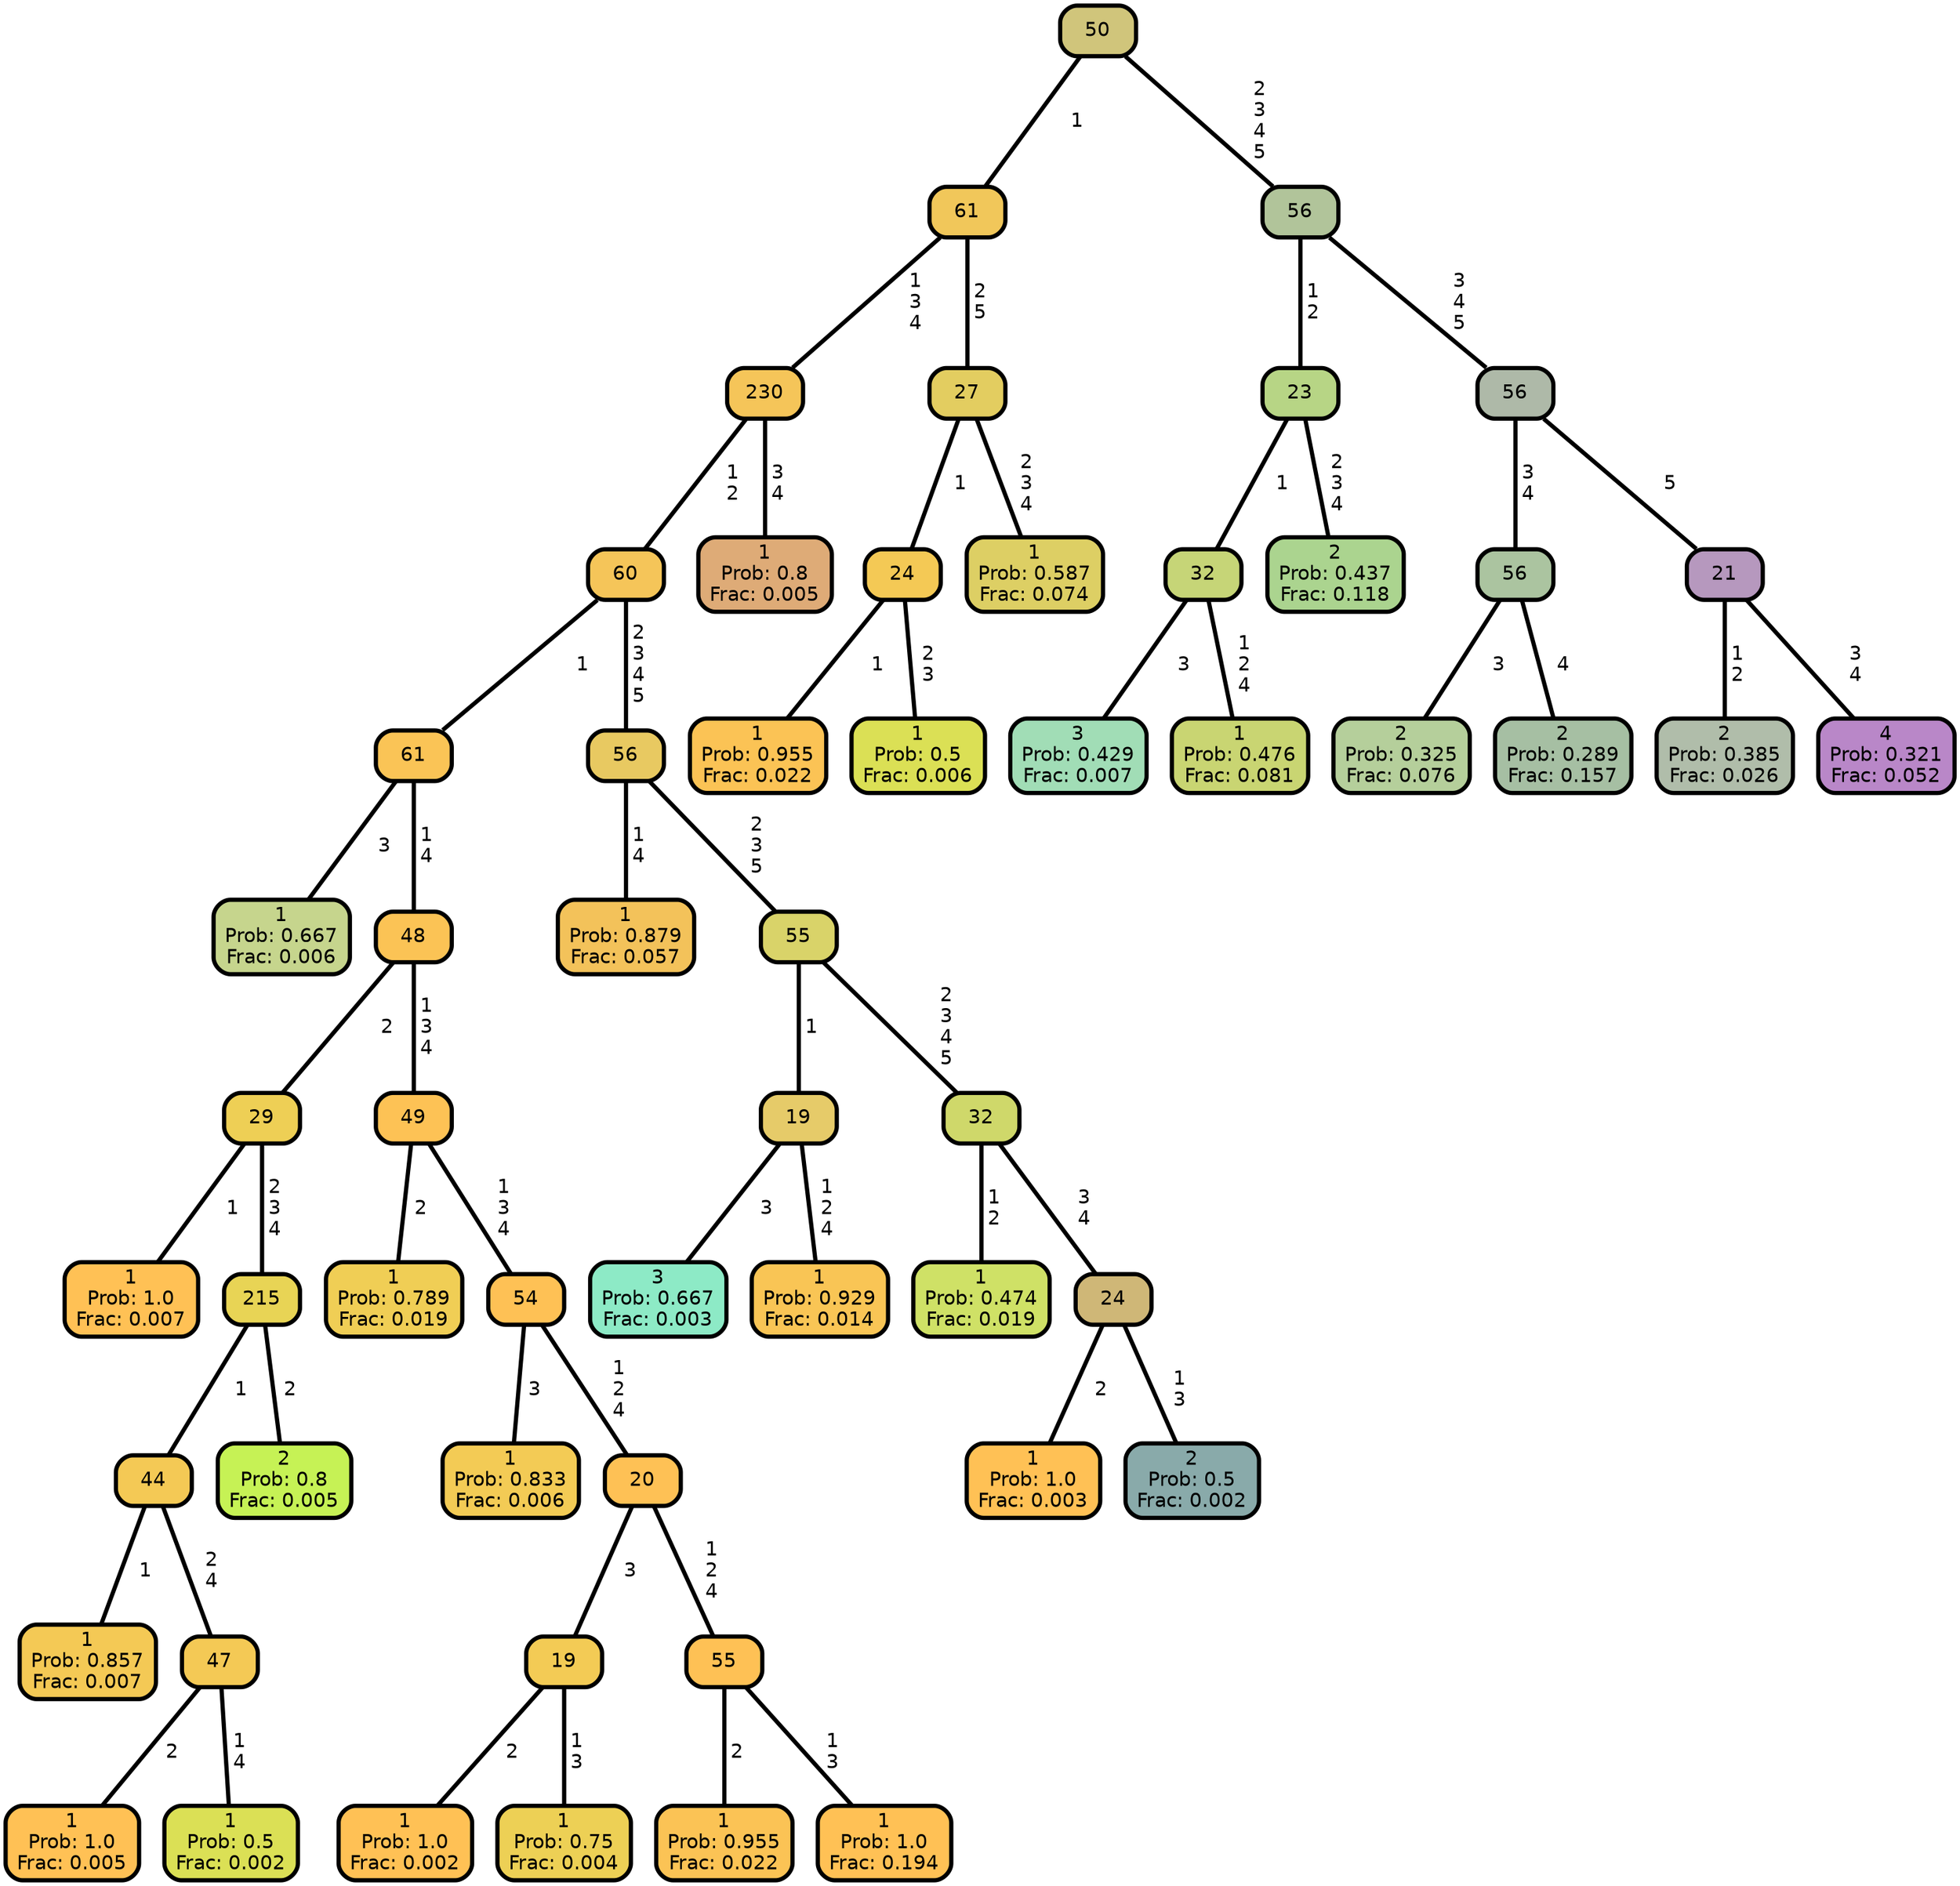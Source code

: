 graph Tree {
node [shape=box, style="filled, rounded",color="black",penwidth="3",fontcolor="black",                 fontname=helvetica] ;
graph [ranksep="0 equally", splines=straight,                 bgcolor=transparent, dpi=200] ;
edge [fontname=helvetica, color=black] ;
0 [label="1
Prob: 0.667
Frac: 0.006", fillcolor="#c6d58d"] ;
1 [label="61", fillcolor="#fac456"] ;
2 [label="1
Prob: 1.0
Frac: 0.007", fillcolor="#ffc155"] ;
3 [label="29", fillcolor="#eecf55"] ;
4 [label="1
Prob: 0.857
Frac: 0.007", fillcolor="#f4c955"] ;
5 [label="44", fillcolor="#f4c955"] ;
6 [label="1
Prob: 1.0
Frac: 0.005", fillcolor="#ffc155"] ;
7 [label="47", fillcolor="#f4c955"] ;
8 [label="1
Prob: 0.5
Frac: 0.002", fillcolor="#dbe055"] ;
9 [label="215", fillcolor="#e8d455"] ;
10 [label="2
Prob: 0.8
Frac: 0.005", fillcolor="#c6f255"] ;
11 [label="48", fillcolor="#fbc355"] ;
12 [label="1
Prob: 0.789
Frac: 0.019", fillcolor="#f0ce55"] ;
13 [label="49", fillcolor="#fdc255"] ;
14 [label="1
Prob: 0.833
Frac: 0.006", fillcolor="#f3cb55"] ;
15 [label="54", fillcolor="#fec155"] ;
16 [label="1
Prob: 1.0
Frac: 0.002", fillcolor="#ffc155"] ;
17 [label="19", fillcolor="#f3cb55"] ;
18 [label="1
Prob: 0.75
Frac: 0.004", fillcolor="#edd055"] ;
19 [label="20", fillcolor="#fec155"] ;
20 [label="1
Prob: 0.955
Frac: 0.022", fillcolor="#fbc355"] ;
21 [label="55", fillcolor="#fec155"] ;
22 [label="1
Prob: 1.0
Frac: 0.194", fillcolor="#ffc155"] ;
23 [label="60", fillcolor="#f5c559"] ;
24 [label="1
Prob: 0.879
Frac: 0.057", fillcolor="#f3c25a"] ;
25 [label="56", fillcolor="#e8c961"] ;
26 [label="3
Prob: 0.667
Frac: 0.003", fillcolor="#8deac6"] ;
27 [label="19", fillcolor="#e6cb69"] ;
28 [label="1
Prob: 0.929
Frac: 0.014", fillcolor="#f9c555"] ;
29 [label="55", fillcolor="#d9d369"] ;
30 [label="1
Prob: 0.474
Frac: 0.019", fillcolor="#cfe166"] ;
31 [label="32", fillcolor="#cfd86a"] ;
32 [label="1
Prob: 1.0
Frac: 0.003", fillcolor="#ffc155"] ;
33 [label="24", fillcolor="#cfb777"] ;
34 [label="2
Prob: 0.5
Frac: 0.002", fillcolor="#89aaaa"] ;
35 [label="230", fillcolor="#f5c559"] ;
36 [label="1
Prob: 0.8
Frac: 0.005", fillcolor="#deab77"] ;
37 [label="61", fillcolor="#f1c75a"] ;
38 [label="1
Prob: 0.955
Frac: 0.022", fillcolor="#fbc355"] ;
39 [label="24", fillcolor="#f4c955"] ;
40 [label="1
Prob: 0.5
Frac: 0.006", fillcolor="#dbe055"] ;
41 [label="27", fillcolor="#e3cd60"] ;
42 [label="1
Prob: 0.587
Frac: 0.074", fillcolor="#ddcf64"] ;
43 [label="50", fillcolor="#d0c57b"] ;
44 [label="3
Prob: 0.429
Frac: 0.007", fillcolor="#a1ddb6"] ;
45 [label="32", fillcolor="#c6d577"] ;
46 [label="1
Prob: 0.476
Frac: 0.081", fillcolor="#c9d572"] ;
47 [label="23", fillcolor="#b7d585"] ;
48 [label="2
Prob: 0.437
Frac: 0.118", fillcolor="#abd48f"] ;
49 [label="56", fillcolor="#b1c49a"] ;
50 [label="2
Prob: 0.325
Frac: 0.076", fillcolor="#b5cf9b"] ;
51 [label="56", fillcolor="#abc4a0"] ;
52 [label="2
Prob: 0.289
Frac: 0.157", fillcolor="#a6bfa3"] ;
53 [label="56", fillcolor="#aeb9a8"] ;
54 [label="2
Prob: 0.385
Frac: 0.026", fillcolor="#b0bdaa"] ;
55 [label="21", fillcolor="#b698be"] ;
56 [label="4
Prob: 0.321
Frac: 0.052", fillcolor="#b987c8"] ;
1 -- 0 [label=" 3",penwidth=3] ;
1 -- 11 [label=" 1\n 4",penwidth=3] ;
3 -- 2 [label=" 1",penwidth=3] ;
3 -- 9 [label=" 2\n 3\n 4",penwidth=3] ;
5 -- 4 [label=" 1",penwidth=3] ;
5 -- 7 [label=" 2\n 4",penwidth=3] ;
7 -- 6 [label=" 2",penwidth=3] ;
7 -- 8 [label=" 1\n 4",penwidth=3] ;
9 -- 5 [label=" 1",penwidth=3] ;
9 -- 10 [label=" 2",penwidth=3] ;
11 -- 3 [label=" 2",penwidth=3] ;
11 -- 13 [label=" 1\n 3\n 4",penwidth=3] ;
13 -- 12 [label=" 2",penwidth=3] ;
13 -- 15 [label=" 1\n 3\n 4",penwidth=3] ;
15 -- 14 [label=" 3",penwidth=3] ;
15 -- 19 [label=" 1\n 2\n 4",penwidth=3] ;
17 -- 16 [label=" 2",penwidth=3] ;
17 -- 18 [label=" 1\n 3",penwidth=3] ;
19 -- 17 [label=" 3",penwidth=3] ;
19 -- 21 [label=" 1\n 2\n 4",penwidth=3] ;
21 -- 20 [label=" 2",penwidth=3] ;
21 -- 22 [label=" 1\n 3",penwidth=3] ;
23 -- 1 [label=" 1",penwidth=3] ;
23 -- 25 [label=" 2\n 3\n 4\n 5",penwidth=3] ;
25 -- 24 [label=" 1\n 4",penwidth=3] ;
25 -- 29 [label=" 2\n 3\n 5",penwidth=3] ;
27 -- 26 [label=" 3",penwidth=3] ;
27 -- 28 [label=" 1\n 2\n 4",penwidth=3] ;
29 -- 27 [label=" 1",penwidth=3] ;
29 -- 31 [label=" 2\n 3\n 4\n 5",penwidth=3] ;
31 -- 30 [label=" 1\n 2",penwidth=3] ;
31 -- 33 [label=" 3\n 4",penwidth=3] ;
33 -- 32 [label=" 2",penwidth=3] ;
33 -- 34 [label=" 1\n 3",penwidth=3] ;
35 -- 23 [label=" 1\n 2",penwidth=3] ;
35 -- 36 [label=" 3\n 4",penwidth=3] ;
37 -- 35 [label=" 1\n 3\n 4",penwidth=3] ;
37 -- 41 [label=" 2\n 5",penwidth=3] ;
39 -- 38 [label=" 1",penwidth=3] ;
39 -- 40 [label=" 2\n 3",penwidth=3] ;
41 -- 39 [label=" 1",penwidth=3] ;
41 -- 42 [label=" 2\n 3\n 4",penwidth=3] ;
43 -- 37 [label=" 1",penwidth=3] ;
43 -- 49 [label=" 2\n 3\n 4\n 5",penwidth=3] ;
45 -- 44 [label=" 3",penwidth=3] ;
45 -- 46 [label=" 1\n 2\n 4",penwidth=3] ;
47 -- 45 [label=" 1",penwidth=3] ;
47 -- 48 [label=" 2\n 3\n 4",penwidth=3] ;
49 -- 47 [label=" 1\n 2",penwidth=3] ;
49 -- 53 [label=" 3\n 4\n 5",penwidth=3] ;
51 -- 50 [label=" 3",penwidth=3] ;
51 -- 52 [label=" 4",penwidth=3] ;
53 -- 51 [label=" 3\n 4",penwidth=3] ;
53 -- 55 [label=" 5",penwidth=3] ;
55 -- 54 [label=" 1\n 2",penwidth=3] ;
55 -- 56 [label=" 3\n 4",penwidth=3] ;
{rank = same;}}
